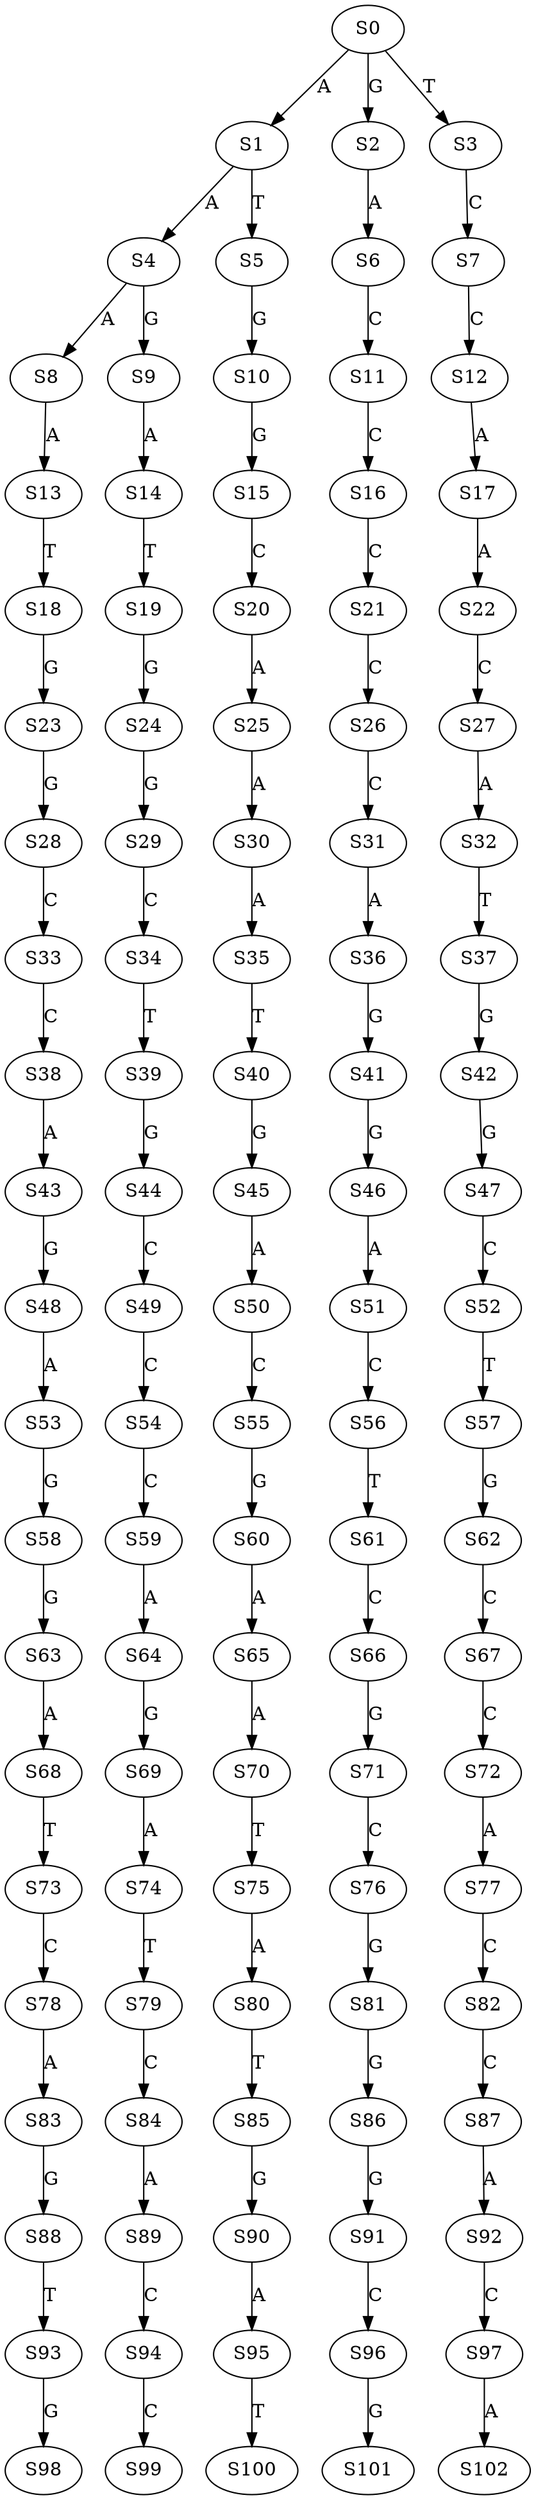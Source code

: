 strict digraph  {
	S0 -> S1 [ label = A ];
	S0 -> S2 [ label = G ];
	S0 -> S3 [ label = T ];
	S1 -> S4 [ label = A ];
	S1 -> S5 [ label = T ];
	S2 -> S6 [ label = A ];
	S3 -> S7 [ label = C ];
	S4 -> S8 [ label = A ];
	S4 -> S9 [ label = G ];
	S5 -> S10 [ label = G ];
	S6 -> S11 [ label = C ];
	S7 -> S12 [ label = C ];
	S8 -> S13 [ label = A ];
	S9 -> S14 [ label = A ];
	S10 -> S15 [ label = G ];
	S11 -> S16 [ label = C ];
	S12 -> S17 [ label = A ];
	S13 -> S18 [ label = T ];
	S14 -> S19 [ label = T ];
	S15 -> S20 [ label = C ];
	S16 -> S21 [ label = C ];
	S17 -> S22 [ label = A ];
	S18 -> S23 [ label = G ];
	S19 -> S24 [ label = G ];
	S20 -> S25 [ label = A ];
	S21 -> S26 [ label = C ];
	S22 -> S27 [ label = C ];
	S23 -> S28 [ label = G ];
	S24 -> S29 [ label = G ];
	S25 -> S30 [ label = A ];
	S26 -> S31 [ label = C ];
	S27 -> S32 [ label = A ];
	S28 -> S33 [ label = C ];
	S29 -> S34 [ label = C ];
	S30 -> S35 [ label = A ];
	S31 -> S36 [ label = A ];
	S32 -> S37 [ label = T ];
	S33 -> S38 [ label = C ];
	S34 -> S39 [ label = T ];
	S35 -> S40 [ label = T ];
	S36 -> S41 [ label = G ];
	S37 -> S42 [ label = G ];
	S38 -> S43 [ label = A ];
	S39 -> S44 [ label = G ];
	S40 -> S45 [ label = G ];
	S41 -> S46 [ label = G ];
	S42 -> S47 [ label = G ];
	S43 -> S48 [ label = G ];
	S44 -> S49 [ label = C ];
	S45 -> S50 [ label = A ];
	S46 -> S51 [ label = A ];
	S47 -> S52 [ label = C ];
	S48 -> S53 [ label = A ];
	S49 -> S54 [ label = C ];
	S50 -> S55 [ label = C ];
	S51 -> S56 [ label = C ];
	S52 -> S57 [ label = T ];
	S53 -> S58 [ label = G ];
	S54 -> S59 [ label = C ];
	S55 -> S60 [ label = G ];
	S56 -> S61 [ label = T ];
	S57 -> S62 [ label = G ];
	S58 -> S63 [ label = G ];
	S59 -> S64 [ label = A ];
	S60 -> S65 [ label = A ];
	S61 -> S66 [ label = C ];
	S62 -> S67 [ label = C ];
	S63 -> S68 [ label = A ];
	S64 -> S69 [ label = G ];
	S65 -> S70 [ label = A ];
	S66 -> S71 [ label = G ];
	S67 -> S72 [ label = C ];
	S68 -> S73 [ label = T ];
	S69 -> S74 [ label = A ];
	S70 -> S75 [ label = T ];
	S71 -> S76 [ label = C ];
	S72 -> S77 [ label = A ];
	S73 -> S78 [ label = C ];
	S74 -> S79 [ label = T ];
	S75 -> S80 [ label = A ];
	S76 -> S81 [ label = G ];
	S77 -> S82 [ label = C ];
	S78 -> S83 [ label = A ];
	S79 -> S84 [ label = C ];
	S80 -> S85 [ label = T ];
	S81 -> S86 [ label = G ];
	S82 -> S87 [ label = C ];
	S83 -> S88 [ label = G ];
	S84 -> S89 [ label = A ];
	S85 -> S90 [ label = G ];
	S86 -> S91 [ label = G ];
	S87 -> S92 [ label = A ];
	S88 -> S93 [ label = T ];
	S89 -> S94 [ label = C ];
	S90 -> S95 [ label = A ];
	S91 -> S96 [ label = C ];
	S92 -> S97 [ label = C ];
	S93 -> S98 [ label = G ];
	S94 -> S99 [ label = C ];
	S95 -> S100 [ label = T ];
	S96 -> S101 [ label = G ];
	S97 -> S102 [ label = A ];
}
